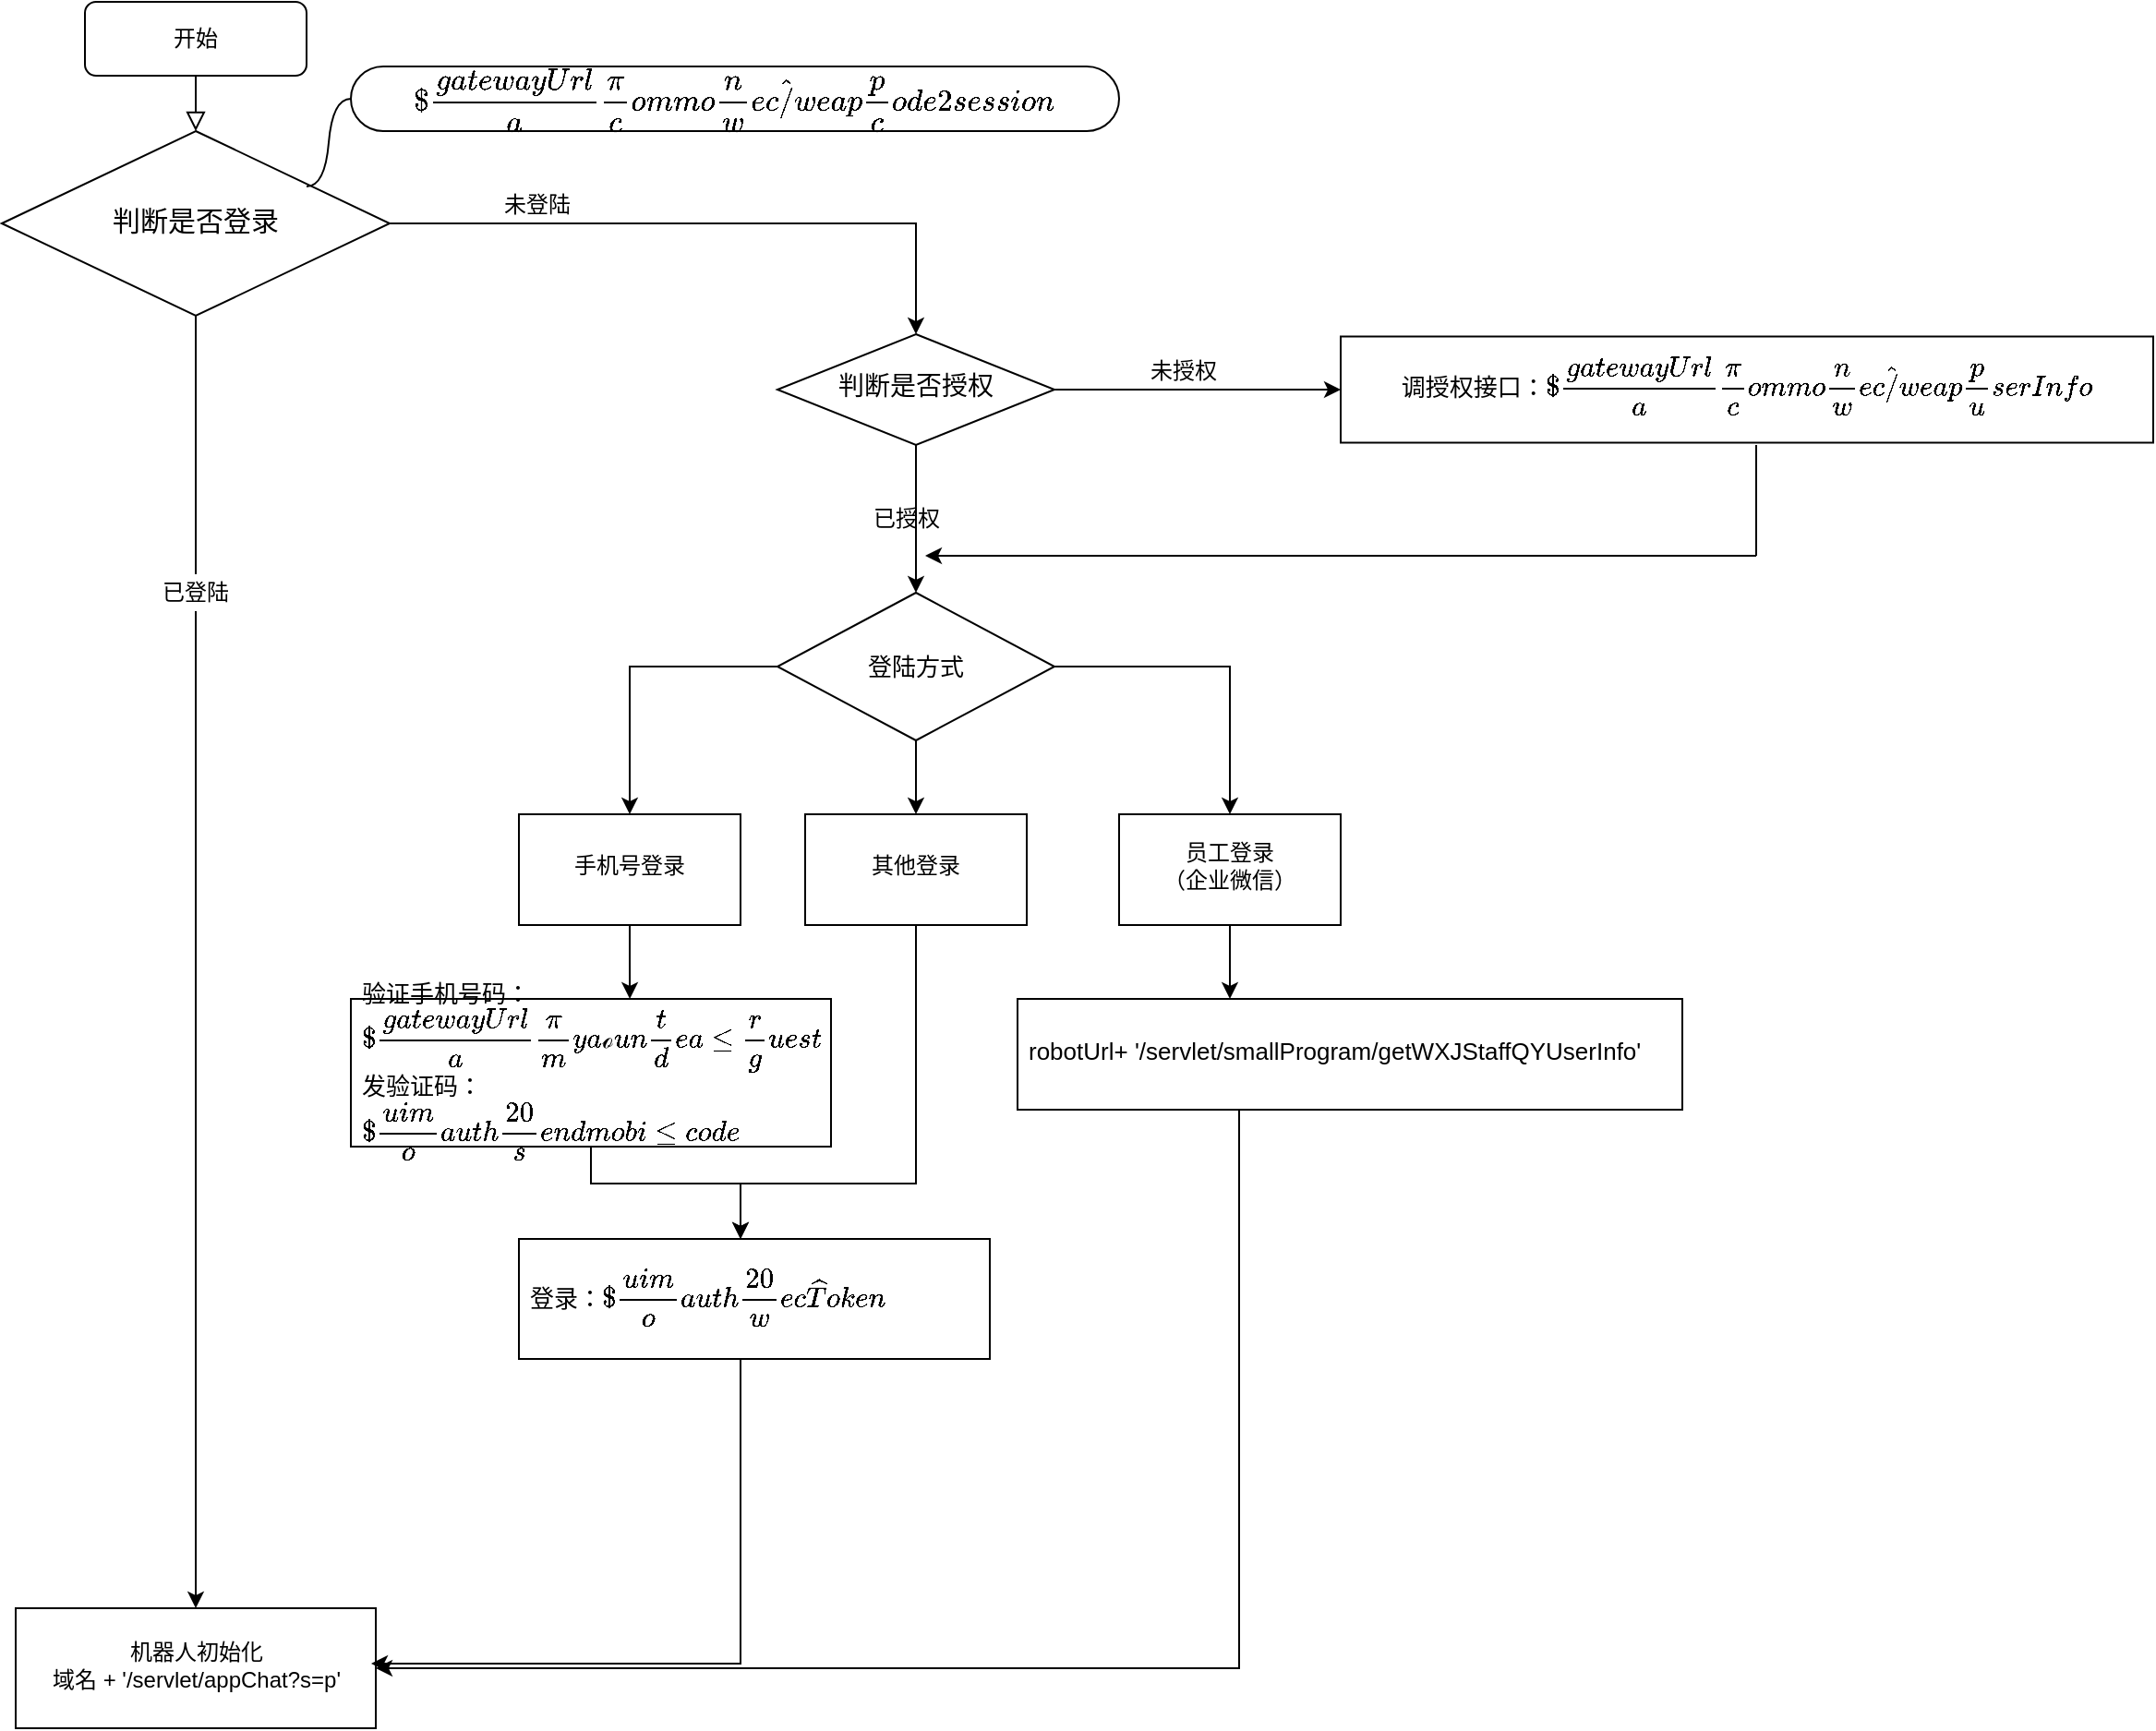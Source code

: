 <mxfile version="14.7.6" type="github">
  <diagram id="C5RBs43oDa-KdzZeNtuy" name="Page-1">
    <mxGraphModel dx="1256" dy="856" grid="1" gridSize="10" guides="1" tooltips="1" connect="1" arrows="1" fold="1" page="1" pageScale="1" pageWidth="827" pageHeight="1169" math="0" shadow="0">
      <root>
        <mxCell id="WIyWlLk6GJQsqaUBKTNV-0" />
        <mxCell id="WIyWlLk6GJQsqaUBKTNV-1" parent="WIyWlLk6GJQsqaUBKTNV-0" />
        <mxCell id="WIyWlLk6GJQsqaUBKTNV-2" value="" style="rounded=0;html=1;jettySize=auto;orthogonalLoop=1;fontSize=11;endArrow=block;endFill=0;endSize=8;strokeWidth=1;shadow=0;labelBackgroundColor=none;edgeStyle=orthogonalEdgeStyle;" parent="WIyWlLk6GJQsqaUBKTNV-1" source="WIyWlLk6GJQsqaUBKTNV-3" target="WIyWlLk6GJQsqaUBKTNV-6" edge="1">
          <mxGeometry relative="1" as="geometry" />
        </mxCell>
        <mxCell id="WIyWlLk6GJQsqaUBKTNV-3" value="开始" style="rounded=1;whiteSpace=wrap;html=1;fontSize=12;glass=0;strokeWidth=1;shadow=0;" parent="WIyWlLk6GJQsqaUBKTNV-1" vertex="1">
          <mxGeometry x="95" y="30" width="120" height="40" as="geometry" />
        </mxCell>
        <mxCell id="N0uCZhorZuON398wcutJ-13" value="" style="edgeStyle=orthogonalEdgeStyle;rounded=0;orthogonalLoop=1;jettySize=auto;html=1;startArrow=none;" edge="1" parent="WIyWlLk6GJQsqaUBKTNV-1" source="N0uCZhorZuON398wcutJ-9" target="N0uCZhorZuON398wcutJ-12">
          <mxGeometry relative="1" as="geometry" />
        </mxCell>
        <mxCell id="N0uCZhorZuON398wcutJ-19" value="" style="edgeStyle=orthogonalEdgeStyle;rounded=0;orthogonalLoop=1;jettySize=auto;html=1;" edge="1" parent="WIyWlLk6GJQsqaUBKTNV-1" source="WIyWlLk6GJQsqaUBKTNV-6" target="N0uCZhorZuON398wcutJ-18">
          <mxGeometry relative="1" as="geometry" />
        </mxCell>
        <mxCell id="WIyWlLk6GJQsqaUBKTNV-6" value="&lt;font style=&quot;font-size: 15px&quot;&gt;判断是否登录&lt;br&gt;&lt;/font&gt;" style="rhombus;whiteSpace=wrap;html=1;shadow=0;fontFamily=Helvetica;fontSize=12;align=center;strokeWidth=1;spacing=6;spacingTop=-4;" parent="WIyWlLk6GJQsqaUBKTNV-1" vertex="1">
          <mxGeometry x="50" y="100" width="210" height="100" as="geometry" />
        </mxCell>
        <mxCell id="N0uCZhorZuON398wcutJ-1" value="&lt;font style=&quot;font-size: 14px&quot;&gt;`${gatewayUrl}/api/common/wechat/weapp/code2session`&lt;/font&gt;" style="whiteSpace=wrap;html=1;rounded=1;arcSize=50;align=center;verticalAlign=middle;strokeWidth=1;autosize=1;spacing=4;treeFolding=1;treeMoving=1;newEdgeStyle={&quot;edgeStyle&quot;:&quot;entityRelationEdgeStyle&quot;,&quot;startArrow&quot;:&quot;none&quot;,&quot;endArrow&quot;:&quot;none&quot;,&quot;segment&quot;:10,&quot;curved&quot;:1};" vertex="1" parent="WIyWlLk6GJQsqaUBKTNV-1">
          <mxGeometry x="239" y="65" width="416" height="35" as="geometry" />
        </mxCell>
        <mxCell id="N0uCZhorZuON398wcutJ-2" value="" style="edgeStyle=entityRelationEdgeStyle;startArrow=none;endArrow=none;segment=10;curved=1;" edge="1" target="N0uCZhorZuON398wcutJ-1" parent="WIyWlLk6GJQsqaUBKTNV-1">
          <mxGeometry relative="1" as="geometry">
            <mxPoint x="215" y="130" as="sourcePoint" />
          </mxGeometry>
        </mxCell>
        <mxCell id="N0uCZhorZuON398wcutJ-12" value="机器人初始化&lt;br&gt;域名 + &#39;/servlet/appChat?s=p&#39;" style="whiteSpace=wrap;html=1;shadow=0;strokeWidth=1;spacing=6;spacingTop=-4;" vertex="1" parent="WIyWlLk6GJQsqaUBKTNV-1">
          <mxGeometry x="57.5" y="900" width="195" height="65" as="geometry" />
        </mxCell>
        <mxCell id="N0uCZhorZuON398wcutJ-9" value="已登陆" style="text;html=1;strokeColor=none;fillColor=none;align=center;verticalAlign=middle;whiteSpace=wrap;rounded=0;" vertex="1" parent="WIyWlLk6GJQsqaUBKTNV-1">
          <mxGeometry x="135" y="340" width="40" height="20" as="geometry" />
        </mxCell>
        <mxCell id="N0uCZhorZuON398wcutJ-14" value="" style="edgeStyle=orthogonalEdgeStyle;rounded=0;orthogonalLoop=1;jettySize=auto;html=1;endArrow=none;" edge="1" parent="WIyWlLk6GJQsqaUBKTNV-1" source="WIyWlLk6GJQsqaUBKTNV-6" target="N0uCZhorZuON398wcutJ-9">
          <mxGeometry relative="1" as="geometry">
            <mxPoint x="155" y="200" as="sourcePoint" />
            <mxPoint x="155" y="300" as="targetPoint" />
          </mxGeometry>
        </mxCell>
        <mxCell id="N0uCZhorZuON398wcutJ-24" value="" style="edgeStyle=orthogonalEdgeStyle;rounded=0;orthogonalLoop=1;jettySize=auto;html=1;" edge="1" parent="WIyWlLk6GJQsqaUBKTNV-1" source="N0uCZhorZuON398wcutJ-18" target="N0uCZhorZuON398wcutJ-23">
          <mxGeometry relative="1" as="geometry" />
        </mxCell>
        <mxCell id="N0uCZhorZuON398wcutJ-85" style="edgeStyle=orthogonalEdgeStyle;rounded=0;orthogonalLoop=1;jettySize=auto;html=1;entryX=0.5;entryY=0;entryDx=0;entryDy=0;fontSize=13;" edge="1" parent="WIyWlLk6GJQsqaUBKTNV-1" source="N0uCZhorZuON398wcutJ-18" target="N0uCZhorZuON398wcutJ-84">
          <mxGeometry relative="1" as="geometry" />
        </mxCell>
        <mxCell id="N0uCZhorZuON398wcutJ-18" value="&lt;font style=&quot;font-size: 14px&quot;&gt;判断是否授权&lt;br&gt;&lt;/font&gt;" style="rhombus;whiteSpace=wrap;html=1;shadow=0;fontFamily=Helvetica;fontSize=12;align=center;strokeWidth=1;spacing=6;spacingTop=-4;" vertex="1" parent="WIyWlLk6GJQsqaUBKTNV-1">
          <mxGeometry x="470" y="210" width="150" height="60" as="geometry" />
        </mxCell>
        <mxCell id="N0uCZhorZuON398wcutJ-20" value="未登陆" style="text;html=1;strokeColor=none;fillColor=none;align=center;verticalAlign=middle;whiteSpace=wrap;rounded=0;" vertex="1" parent="WIyWlLk6GJQsqaUBKTNV-1">
          <mxGeometry x="320" y="130" width="40" height="20" as="geometry" />
        </mxCell>
        <mxCell id="N0uCZhorZuON398wcutJ-23" value="调授权接口：`${gatewayUrl}/api/common/wechat/weapp/userInfo`" style="whiteSpace=wrap;html=1;shadow=0;strokeWidth=1;spacing=6;spacingTop=-4;fontSize=13;" vertex="1" parent="WIyWlLk6GJQsqaUBKTNV-1">
          <mxGeometry x="775" y="211.25" width="440" height="57.5" as="geometry" />
        </mxCell>
        <mxCell id="N0uCZhorZuON398wcutJ-25" value="未授权" style="text;html=1;strokeColor=none;fillColor=none;align=center;verticalAlign=middle;whiteSpace=wrap;rounded=0;" vertex="1" parent="WIyWlLk6GJQsqaUBKTNV-1">
          <mxGeometry x="670" y="220" width="40" height="20" as="geometry" />
        </mxCell>
        <mxCell id="N0uCZhorZuON398wcutJ-26" value="已授权" style="text;html=1;strokeColor=none;fillColor=none;align=center;verticalAlign=middle;whiteSpace=wrap;rounded=0;" vertex="1" parent="WIyWlLk6GJQsqaUBKTNV-1">
          <mxGeometry x="520" y="300" width="40" height="20" as="geometry" />
        </mxCell>
        <mxCell id="N0uCZhorZuON398wcutJ-103" style="edgeStyle=orthogonalEdgeStyle;rounded=0;orthogonalLoop=1;jettySize=auto;html=1;fontSize=13;" edge="1" parent="WIyWlLk6GJQsqaUBKTNV-1" source="N0uCZhorZuON398wcutJ-29">
          <mxGeometry relative="1" as="geometry">
            <mxPoint x="250" y="930" as="targetPoint" />
            <Array as="points">
              <mxPoint x="450" y="930" />
            </Array>
          </mxGeometry>
        </mxCell>
        <mxCell id="N0uCZhorZuON398wcutJ-29" value="登录：`${uim}/oauth20/wechatToken`" style="html=1;shadow=0;strokeWidth=1;spacing=6;spacingTop=-4;fontSize=13;align=left;whiteSpace=wrap;" vertex="1" parent="WIyWlLk6GJQsqaUBKTNV-1">
          <mxGeometry x="330" y="700" width="255" height="65" as="geometry" />
        </mxCell>
        <mxCell id="N0uCZhorZuON398wcutJ-92" style="edgeStyle=orthogonalEdgeStyle;rounded=0;orthogonalLoop=1;jettySize=auto;html=1;entryX=0.581;entryY=0;entryDx=0;entryDy=0;entryPerimeter=0;fontSize=13;" edge="1" parent="WIyWlLk6GJQsqaUBKTNV-1" source="N0uCZhorZuON398wcutJ-32" target="N0uCZhorZuON398wcutJ-72">
          <mxGeometry relative="1" as="geometry" />
        </mxCell>
        <mxCell id="N0uCZhorZuON398wcutJ-32" value="手机号登录&lt;br&gt;" style="whiteSpace=wrap;html=1;shadow=0;strokeWidth=1;spacing=6;spacingTop=-4;" vertex="1" parent="WIyWlLk6GJQsqaUBKTNV-1">
          <mxGeometry x="330" y="470" width="120" height="60" as="geometry" />
        </mxCell>
        <mxCell id="N0uCZhorZuON398wcutJ-45" value="" style="endArrow=classic;html=1;fontSize=13;" edge="1" parent="WIyWlLk6GJQsqaUBKTNV-1">
          <mxGeometry width="50" height="50" relative="1" as="geometry">
            <mxPoint x="1000" y="330" as="sourcePoint" />
            <mxPoint x="550" y="330" as="targetPoint" />
          </mxGeometry>
        </mxCell>
        <mxCell id="N0uCZhorZuON398wcutJ-49" value="" style="endArrow=none;html=1;fontSize=13;" edge="1" parent="WIyWlLk6GJQsqaUBKTNV-1">
          <mxGeometry width="50" height="50" relative="1" as="geometry">
            <mxPoint x="1000" y="330" as="sourcePoint" />
            <mxPoint x="1000" y="270" as="targetPoint" />
            <Array as="points" />
          </mxGeometry>
        </mxCell>
        <mxCell id="N0uCZhorZuON398wcutJ-94" style="edgeStyle=orthogonalEdgeStyle;rounded=0;orthogonalLoop=1;jettySize=auto;html=1;fontSize=13;" edge="1" parent="WIyWlLk6GJQsqaUBKTNV-1" source="N0uCZhorZuON398wcutJ-54">
          <mxGeometry relative="1" as="geometry">
            <mxPoint x="715" y="570" as="targetPoint" />
          </mxGeometry>
        </mxCell>
        <mxCell id="N0uCZhorZuON398wcutJ-54" value="员工登录&lt;br&gt;（企业微信）" style="whiteSpace=wrap;html=1;shadow=0;strokeWidth=1;spacing=6;spacingTop=-4;" vertex="1" parent="WIyWlLk6GJQsqaUBKTNV-1">
          <mxGeometry x="655" y="470" width="120" height="60" as="geometry" />
        </mxCell>
        <mxCell id="N0uCZhorZuON398wcutJ-96" style="edgeStyle=orthogonalEdgeStyle;rounded=0;orthogonalLoop=1;jettySize=auto;html=1;fontSize=13;" edge="1" parent="WIyWlLk6GJQsqaUBKTNV-1" source="N0uCZhorZuON398wcutJ-72">
          <mxGeometry relative="1" as="geometry">
            <mxPoint x="450" y="700" as="targetPoint" />
            <Array as="points">
              <mxPoint x="369" y="670" />
              <mxPoint x="450" y="670" />
              <mxPoint x="450" y="700" />
            </Array>
          </mxGeometry>
        </mxCell>
        <mxCell id="N0uCZhorZuON398wcutJ-72" value="验证手机号码：`${gatewayUrl}/api/myaccount/dealer/guest`&lt;br style=&quot;font-size: 13px&quot;&gt;发验证码：&lt;br&gt;`${uim}/oauth20/sendmobilecode`" style="html=1;shadow=0;strokeWidth=1;spacing=6;spacingTop=-4;fontSize=13;align=left;whiteSpace=wrap;" vertex="1" parent="WIyWlLk6GJQsqaUBKTNV-1">
          <mxGeometry x="239" y="570" width="260" height="80" as="geometry" />
        </mxCell>
        <mxCell id="N0uCZhorZuON398wcutJ-98" style="edgeStyle=orthogonalEdgeStyle;rounded=0;orthogonalLoop=1;jettySize=auto;html=1;entryX=1;entryY=0.5;entryDx=0;entryDy=0;fontSize=13;" edge="1" parent="WIyWlLk6GJQsqaUBKTNV-1" source="N0uCZhorZuON398wcutJ-77" target="N0uCZhorZuON398wcutJ-12">
          <mxGeometry relative="1" as="geometry">
            <Array as="points">
              <mxPoint x="720" y="933" />
            </Array>
          </mxGeometry>
        </mxCell>
        <mxCell id="N0uCZhorZuON398wcutJ-77" value="robotUrl+ &#39;/servlet/smallProgram/getWXJStaffQYUserInfo&#39;" style="html=1;shadow=0;strokeWidth=1;spacing=6;spacingTop=-4;fontSize=13;align=left;whiteSpace=wrap;" vertex="1" parent="WIyWlLk6GJQsqaUBKTNV-1">
          <mxGeometry x="600" y="570" width="360" height="60" as="geometry" />
        </mxCell>
        <mxCell id="N0uCZhorZuON398wcutJ-86" style="edgeStyle=orthogonalEdgeStyle;rounded=0;orthogonalLoop=1;jettySize=auto;html=1;entryX=0.5;entryY=0;entryDx=0;entryDy=0;fontSize=13;" edge="1" parent="WIyWlLk6GJQsqaUBKTNV-1" source="N0uCZhorZuON398wcutJ-84" target="N0uCZhorZuON398wcutJ-32">
          <mxGeometry relative="1" as="geometry" />
        </mxCell>
        <mxCell id="N0uCZhorZuON398wcutJ-89" style="edgeStyle=orthogonalEdgeStyle;rounded=0;orthogonalLoop=1;jettySize=auto;html=1;entryX=0.5;entryY=0;entryDx=0;entryDy=0;fontSize=13;" edge="1" parent="WIyWlLk6GJQsqaUBKTNV-1" source="N0uCZhorZuON398wcutJ-84" target="N0uCZhorZuON398wcutJ-54">
          <mxGeometry relative="1" as="geometry" />
        </mxCell>
        <mxCell id="N0uCZhorZuON398wcutJ-90" style="edgeStyle=orthogonalEdgeStyle;rounded=0;orthogonalLoop=1;jettySize=auto;html=1;entryX=0.5;entryY=0;entryDx=0;entryDy=0;fontSize=13;" edge="1" parent="WIyWlLk6GJQsqaUBKTNV-1" source="N0uCZhorZuON398wcutJ-84" target="N0uCZhorZuON398wcutJ-87">
          <mxGeometry relative="1" as="geometry" />
        </mxCell>
        <mxCell id="N0uCZhorZuON398wcutJ-84" value="登陆方式" style="rhombus;whiteSpace=wrap;html=1;fontSize=13;align=center;" vertex="1" parent="WIyWlLk6GJQsqaUBKTNV-1">
          <mxGeometry x="470" y="350" width="150" height="80" as="geometry" />
        </mxCell>
        <mxCell id="N0uCZhorZuON398wcutJ-95" style="edgeStyle=orthogonalEdgeStyle;rounded=0;orthogonalLoop=1;jettySize=auto;html=1;fontSize=13;" edge="1" parent="WIyWlLk6GJQsqaUBKTNV-1" source="N0uCZhorZuON398wcutJ-87">
          <mxGeometry relative="1" as="geometry">
            <mxPoint x="450" y="700" as="targetPoint" />
            <Array as="points">
              <mxPoint x="545" y="670" />
              <mxPoint x="450" y="670" />
            </Array>
          </mxGeometry>
        </mxCell>
        <mxCell id="N0uCZhorZuON398wcutJ-87" value="其他登录" style="whiteSpace=wrap;html=1;shadow=0;strokeWidth=1;spacing=6;spacingTop=-4;" vertex="1" parent="WIyWlLk6GJQsqaUBKTNV-1">
          <mxGeometry x="485" y="470" width="120" height="60" as="geometry" />
        </mxCell>
      </root>
    </mxGraphModel>
  </diagram>
</mxfile>
